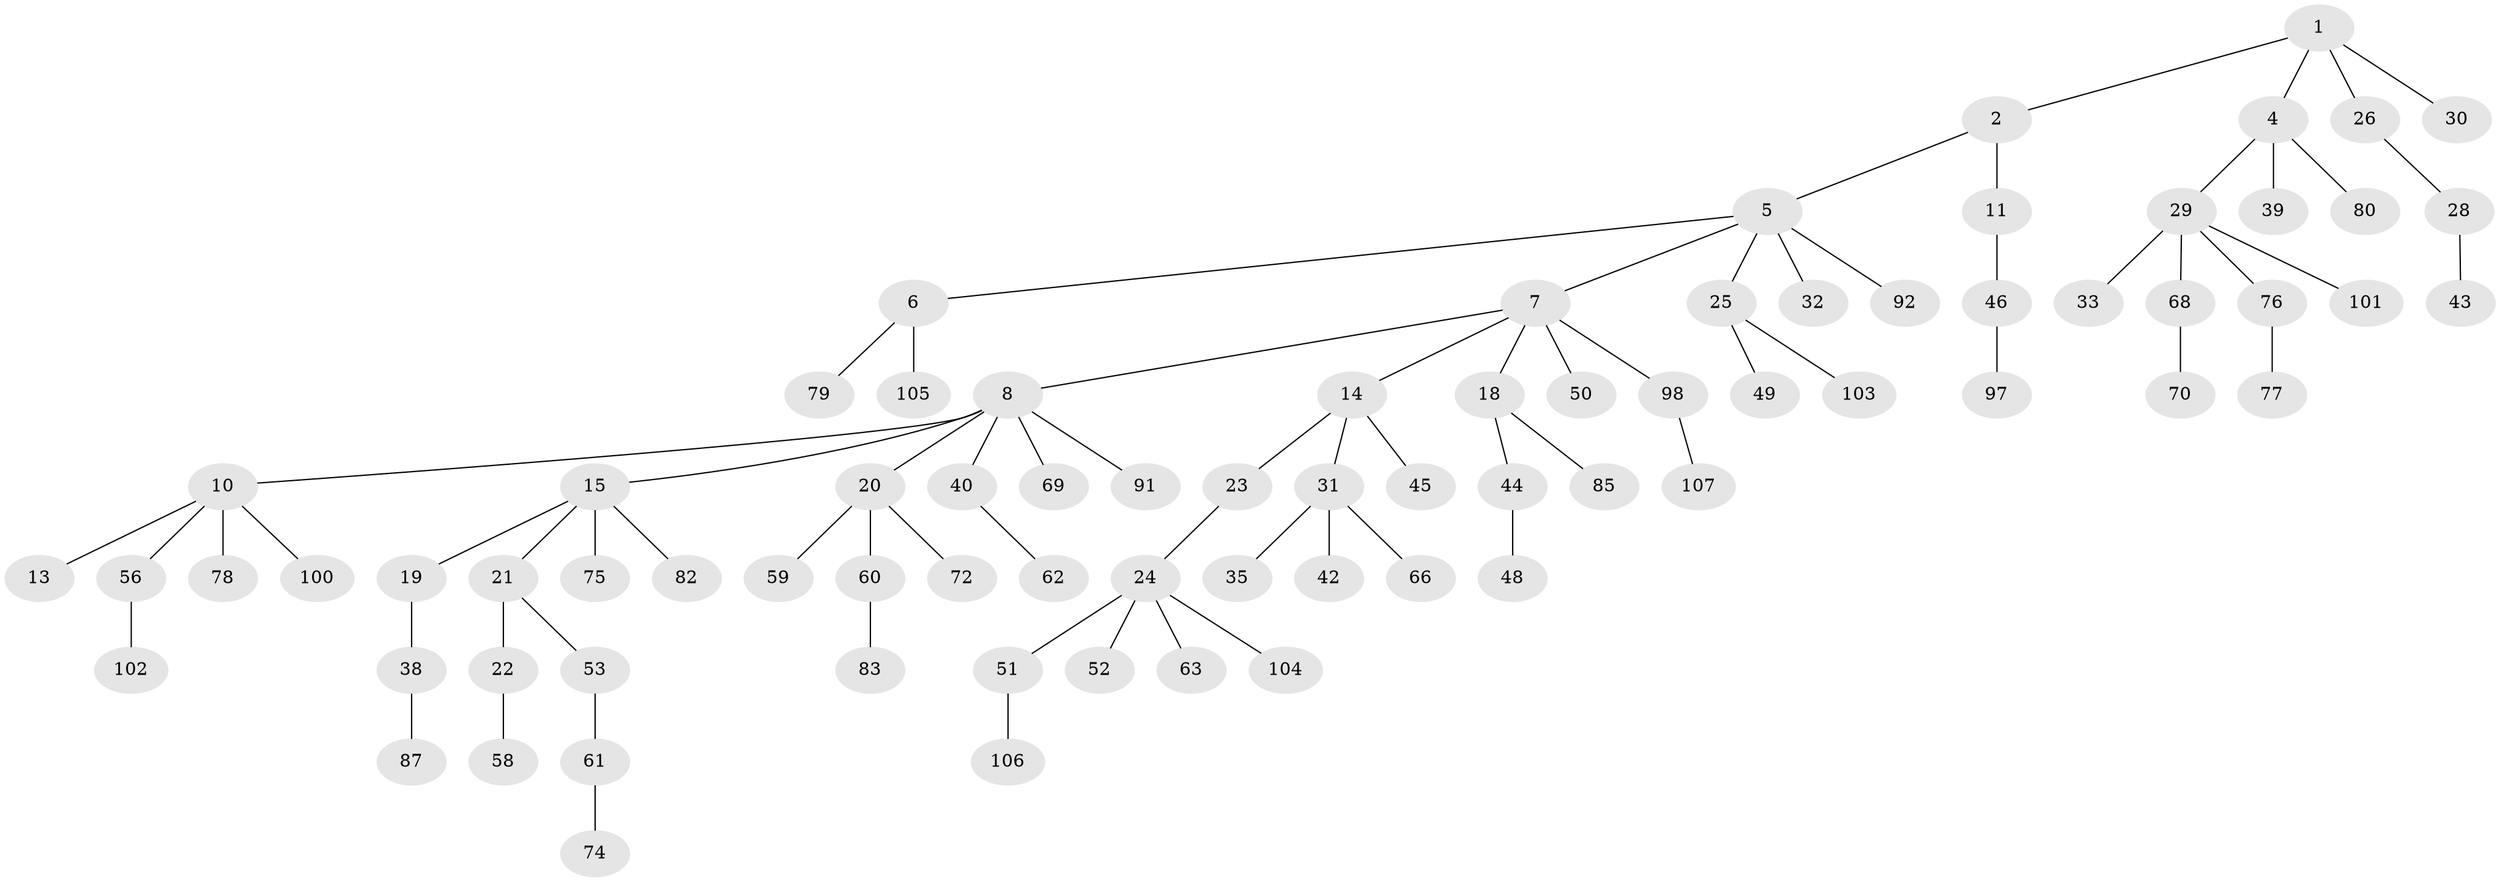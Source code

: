 // original degree distribution, {4: 0.08181818181818182, 3: 0.10909090909090909, 2: 0.2818181818181818, 5: 0.03636363636363636, 6: 0.01818181818181818, 1: 0.4727272727272727}
// Generated by graph-tools (version 1.1) at 2025/42/03/06/25 10:42:04]
// undirected, 77 vertices, 76 edges
graph export_dot {
graph [start="1"]
  node [color=gray90,style=filled];
  1 [super="+3"];
  2;
  4 [super="+81"];
  5 [super="+9"];
  6 [super="+41"];
  7 [super="+12"];
  8 [super="+36"];
  10 [super="+55"];
  11 [super="+16"];
  13;
  14 [super="+17"];
  15 [super="+108"];
  18 [super="+34"];
  19 [super="+47"];
  20 [super="+27"];
  21 [super="+90"];
  22;
  23;
  24 [super="+37"];
  25 [super="+95"];
  26 [super="+89"];
  28;
  29 [super="+57"];
  30;
  31;
  32;
  33;
  35 [super="+94"];
  38 [super="+54"];
  39;
  40 [super="+65"];
  42 [super="+110"];
  43 [super="+88"];
  44;
  45;
  46;
  48;
  49 [super="+86"];
  50;
  51 [super="+109"];
  52;
  53 [super="+84"];
  56;
  58;
  59;
  60;
  61;
  62 [super="+64"];
  63 [super="+71"];
  66 [super="+67"];
  68 [super="+73"];
  69;
  70 [super="+93"];
  72;
  74;
  75 [super="+99"];
  76;
  77;
  78;
  79;
  80;
  82;
  83;
  85;
  87;
  91 [super="+96"];
  92;
  97;
  98;
  100;
  101;
  102;
  103;
  104;
  105;
  106;
  107;
  1 -- 2;
  1 -- 4;
  1 -- 26;
  1 -- 30;
  2 -- 5;
  2 -- 11;
  4 -- 29;
  4 -- 39;
  4 -- 80;
  5 -- 6;
  5 -- 7;
  5 -- 25;
  5 -- 92;
  5 -- 32;
  6 -- 105;
  6 -- 79;
  7 -- 8;
  7 -- 50;
  7 -- 18;
  7 -- 98;
  7 -- 14;
  8 -- 10;
  8 -- 15;
  8 -- 20;
  8 -- 40;
  8 -- 91;
  8 -- 69;
  10 -- 13;
  10 -- 56;
  10 -- 100;
  10 -- 78;
  11 -- 46;
  14 -- 23;
  14 -- 45;
  14 -- 31;
  15 -- 19;
  15 -- 21;
  15 -- 75;
  15 -- 82;
  18 -- 44;
  18 -- 85;
  19 -- 38;
  20 -- 60;
  20 -- 72;
  20 -- 59;
  21 -- 22;
  21 -- 53;
  22 -- 58;
  23 -- 24;
  24 -- 51;
  24 -- 63;
  24 -- 104;
  24 -- 52;
  25 -- 49;
  25 -- 103;
  26 -- 28;
  28 -- 43;
  29 -- 33;
  29 -- 68;
  29 -- 76;
  29 -- 101;
  31 -- 35;
  31 -- 42;
  31 -- 66;
  38 -- 87;
  40 -- 62;
  44 -- 48;
  46 -- 97;
  51 -- 106;
  53 -- 61;
  56 -- 102;
  60 -- 83;
  61 -- 74;
  68 -- 70;
  76 -- 77;
  98 -- 107;
}

